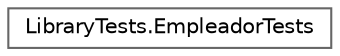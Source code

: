 digraph "Graphical Class Hierarchy"
{
 // INTERACTIVE_SVG=YES
 // LATEX_PDF_SIZE
  bgcolor="transparent";
  edge [fontname=Helvetica,fontsize=10,labelfontname=Helvetica,labelfontsize=10];
  node [fontname=Helvetica,fontsize=10,shape=box,height=0.2,width=0.4];
  rankdir="LR";
  Node0 [label="LibraryTests.EmpleadorTests",height=0.2,width=0.4,color="grey40", fillcolor="white", style="filled",URL="$classLibraryTests_1_1EmpleadorTests.html",tooltip="Tests de la clase Empleador"];
}
